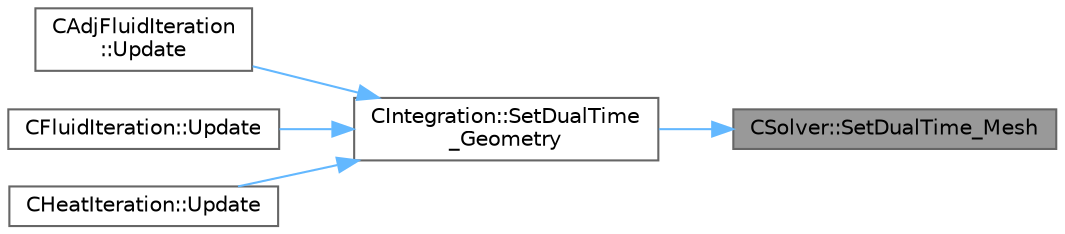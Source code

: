digraph "CSolver::SetDualTime_Mesh"
{
 // LATEX_PDF_SIZE
  bgcolor="transparent";
  edge [fontname=Helvetica,fontsize=10,labelfontname=Helvetica,labelfontsize=10];
  node [fontname=Helvetica,fontsize=10,shape=box,height=0.2,width=0.4];
  rankdir="RL";
  Node1 [id="Node000001",label="CSolver::SetDualTime_Mesh",height=0.2,width=0.4,color="gray40", fillcolor="grey60", style="filled", fontcolor="black",tooltip="Move the mesh in time."];
  Node1 -> Node2 [id="edge1_Node000001_Node000002",dir="back",color="steelblue1",style="solid",tooltip=" "];
  Node2 [id="Node000002",label="CIntegration::SetDualTime\l_Geometry",height=0.2,width=0.4,color="grey40", fillcolor="white", style="filled",URL="$classCIntegration.html#a28f1a8d3c53a9ac178bdc136788f1fea",tooltip="Save the geometry at different time steps."];
  Node2 -> Node3 [id="edge2_Node000002_Node000003",dir="back",color="steelblue1",style="solid",tooltip=" "];
  Node3 [id="Node000003",label="CAdjFluidIteration\l::Update",height=0.2,width=0.4,color="grey40", fillcolor="white", style="filled",URL="$classCAdjFluidIteration.html#aaa4380e135f019835555c79cb4cbece9",tooltip="Updates the containers for the adjoint fluid system."];
  Node2 -> Node4 [id="edge3_Node000002_Node000004",dir="back",color="steelblue1",style="solid",tooltip=" "];
  Node4 [id="Node000004",label="CFluidIteration::Update",height=0.2,width=0.4,color="grey40", fillcolor="white", style="filled",URL="$classCFluidIteration.html#a64c0f94e1a8cf86032f784b514b94571",tooltip="Updates the containers for the fluid system."];
  Node2 -> Node5 [id="edge4_Node000002_Node000005",dir="back",color="steelblue1",style="solid",tooltip=" "];
  Node5 [id="Node000005",label="CHeatIteration::Update",height=0.2,width=0.4,color="grey40", fillcolor="white", style="filled",URL="$classCHeatIteration.html#ab0bc70fec8698abfb5292ab2e0a0dbff",tooltip="Updates the containers for the heat system."];
}
